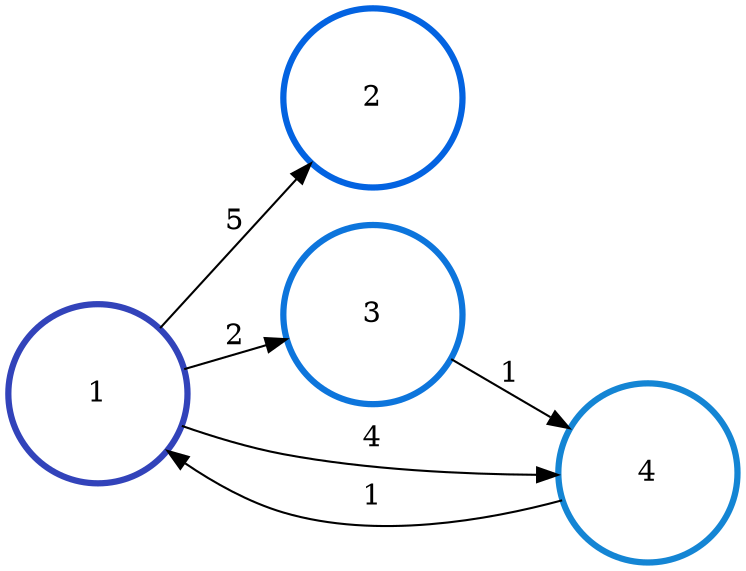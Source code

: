 digraph N {
	overlap="false"
	rankdir="LR"
	0 [label="1",width=1.2,height=1.2,style="",penwidth=3,color="#3243BA"]
	1 [label="2",width=1.2,height=1.2,style="",penwidth=3,color="#0363E1"]
	2 [label="3",width=1.2,height=1.2,style="",penwidth=3,color="#0D75DC"]
	3 [label="4",width=1.2,height=1.2,style="",penwidth=3,color="#1485D4"]
	0 -> 1 [penwidth=1,color=black,label="5"]
	0 -> 2 [penwidth=1,color=black,label="2"]
	0 -> 3 [penwidth=1,color=black,label="4"]
	2 -> 3 [penwidth=1,color=black,label="1"]
	3 -> 0 [penwidth=1,color=black,label="1"]
}
